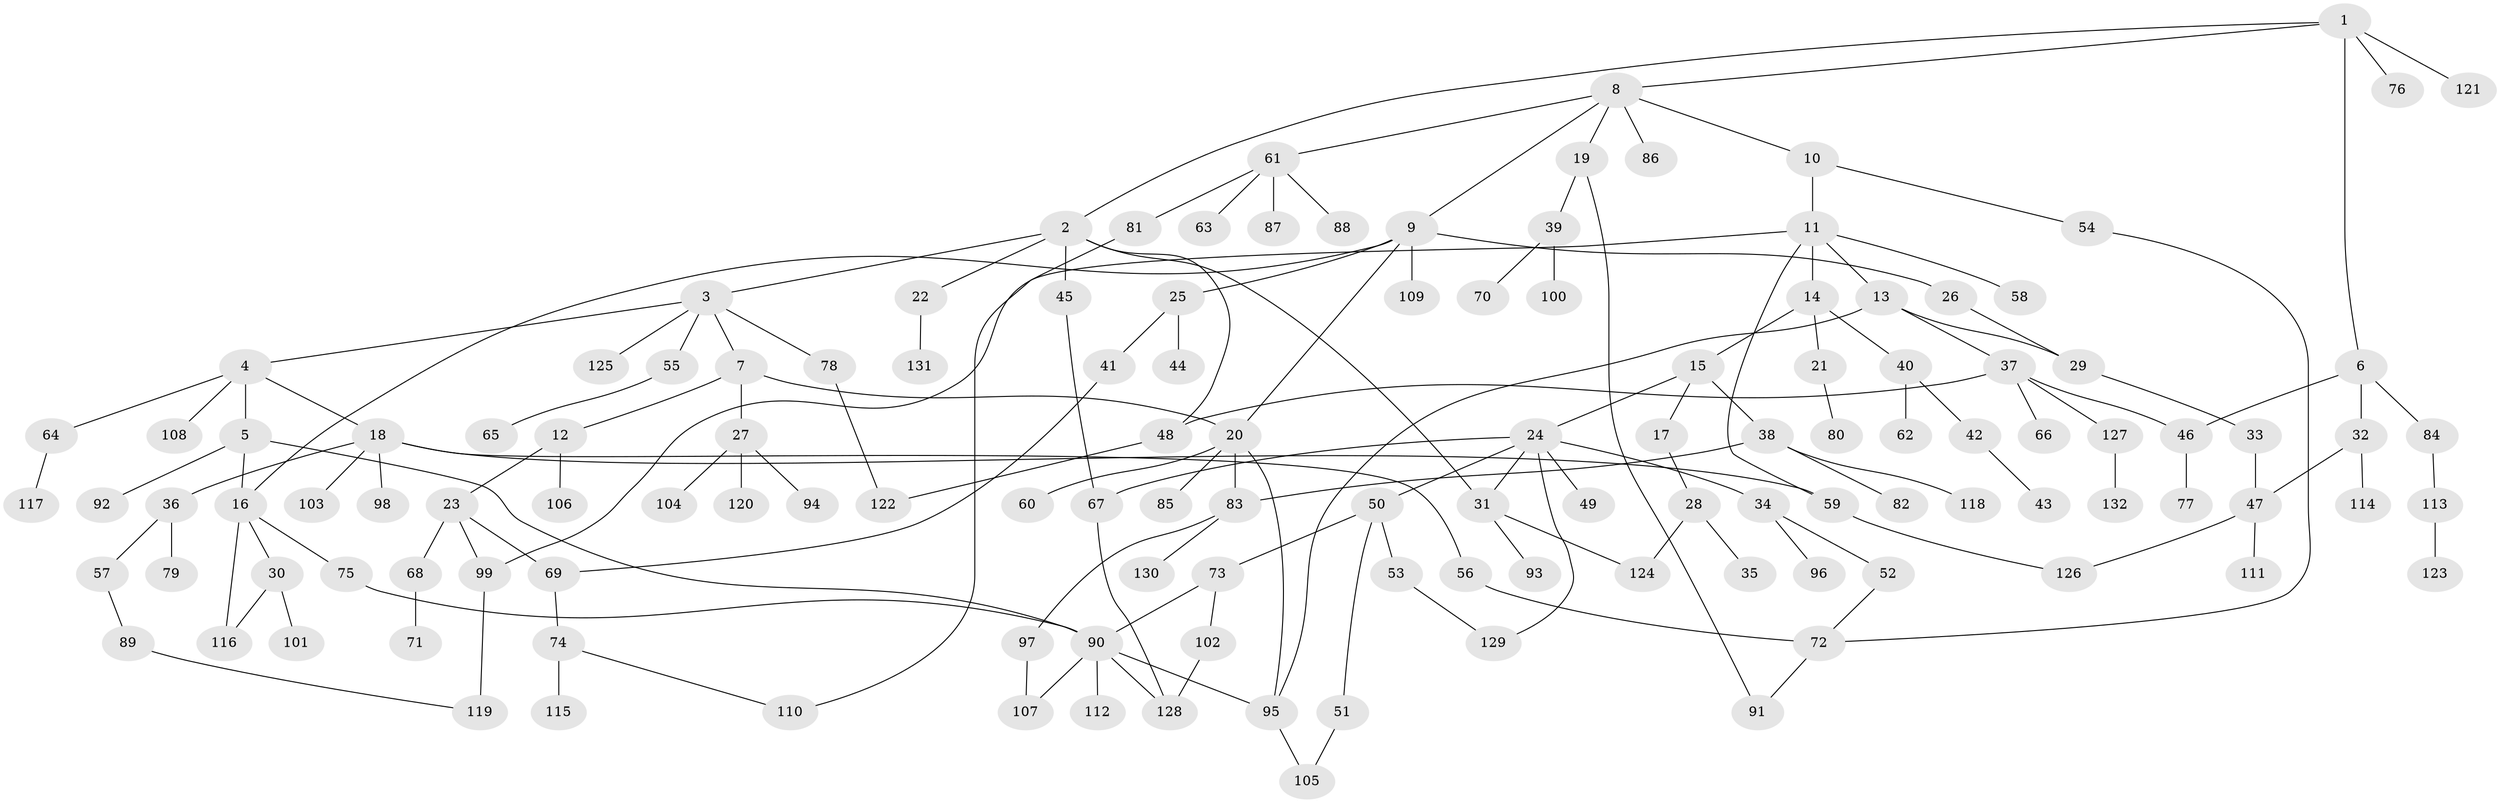 // Generated by graph-tools (version 1.1) at 2025/34/03/09/25 02:34:25]
// undirected, 132 vertices, 161 edges
graph export_dot {
graph [start="1"]
  node [color=gray90,style=filled];
  1;
  2;
  3;
  4;
  5;
  6;
  7;
  8;
  9;
  10;
  11;
  12;
  13;
  14;
  15;
  16;
  17;
  18;
  19;
  20;
  21;
  22;
  23;
  24;
  25;
  26;
  27;
  28;
  29;
  30;
  31;
  32;
  33;
  34;
  35;
  36;
  37;
  38;
  39;
  40;
  41;
  42;
  43;
  44;
  45;
  46;
  47;
  48;
  49;
  50;
  51;
  52;
  53;
  54;
  55;
  56;
  57;
  58;
  59;
  60;
  61;
  62;
  63;
  64;
  65;
  66;
  67;
  68;
  69;
  70;
  71;
  72;
  73;
  74;
  75;
  76;
  77;
  78;
  79;
  80;
  81;
  82;
  83;
  84;
  85;
  86;
  87;
  88;
  89;
  90;
  91;
  92;
  93;
  94;
  95;
  96;
  97;
  98;
  99;
  100;
  101;
  102;
  103;
  104;
  105;
  106;
  107;
  108;
  109;
  110;
  111;
  112;
  113;
  114;
  115;
  116;
  117;
  118;
  119;
  120;
  121;
  122;
  123;
  124;
  125;
  126;
  127;
  128;
  129;
  130;
  131;
  132;
  1 -- 2;
  1 -- 6;
  1 -- 8;
  1 -- 76;
  1 -- 121;
  2 -- 3;
  2 -- 22;
  2 -- 45;
  2 -- 48;
  2 -- 31;
  3 -- 4;
  3 -- 7;
  3 -- 55;
  3 -- 78;
  3 -- 125;
  4 -- 5;
  4 -- 18;
  4 -- 64;
  4 -- 108;
  5 -- 90;
  5 -- 92;
  5 -- 16;
  6 -- 32;
  6 -- 46;
  6 -- 84;
  7 -- 12;
  7 -- 20;
  7 -- 27;
  8 -- 9;
  8 -- 10;
  8 -- 19;
  8 -- 61;
  8 -- 86;
  9 -- 16;
  9 -- 25;
  9 -- 26;
  9 -- 109;
  9 -- 20;
  10 -- 11;
  10 -- 54;
  11 -- 13;
  11 -- 14;
  11 -- 58;
  11 -- 59;
  11 -- 99;
  12 -- 23;
  12 -- 106;
  13 -- 29;
  13 -- 37;
  13 -- 95;
  14 -- 15;
  14 -- 21;
  14 -- 40;
  15 -- 17;
  15 -- 24;
  15 -- 38;
  16 -- 30;
  16 -- 75;
  16 -- 116;
  17 -- 28;
  18 -- 36;
  18 -- 56;
  18 -- 98;
  18 -- 103;
  18 -- 59;
  19 -- 39;
  19 -- 91;
  20 -- 60;
  20 -- 85;
  20 -- 95;
  20 -- 83;
  21 -- 80;
  22 -- 131;
  23 -- 68;
  23 -- 99;
  23 -- 69;
  24 -- 31;
  24 -- 34;
  24 -- 49;
  24 -- 50;
  24 -- 67;
  24 -- 129;
  25 -- 41;
  25 -- 44;
  26 -- 29;
  27 -- 94;
  27 -- 104;
  27 -- 120;
  28 -- 35;
  28 -- 124;
  29 -- 33;
  30 -- 101;
  30 -- 116;
  31 -- 93;
  31 -- 124;
  32 -- 47;
  32 -- 114;
  33 -- 47;
  34 -- 52;
  34 -- 96;
  36 -- 57;
  36 -- 79;
  37 -- 48;
  37 -- 66;
  37 -- 127;
  37 -- 46;
  38 -- 82;
  38 -- 83;
  38 -- 118;
  39 -- 70;
  39 -- 100;
  40 -- 42;
  40 -- 62;
  41 -- 69;
  42 -- 43;
  45 -- 67;
  46 -- 77;
  47 -- 111;
  47 -- 126;
  48 -- 122;
  50 -- 51;
  50 -- 53;
  50 -- 73;
  51 -- 105;
  52 -- 72;
  53 -- 129;
  54 -- 72;
  55 -- 65;
  56 -- 72;
  57 -- 89;
  59 -- 126;
  61 -- 63;
  61 -- 81;
  61 -- 87;
  61 -- 88;
  64 -- 117;
  67 -- 128;
  68 -- 71;
  69 -- 74;
  72 -- 91;
  73 -- 102;
  73 -- 90;
  74 -- 115;
  74 -- 110;
  75 -- 90;
  78 -- 122;
  81 -- 110;
  83 -- 97;
  83 -- 130;
  84 -- 113;
  89 -- 119;
  90 -- 107;
  90 -- 112;
  90 -- 128;
  90 -- 95;
  95 -- 105;
  97 -- 107;
  99 -- 119;
  102 -- 128;
  113 -- 123;
  127 -- 132;
}
